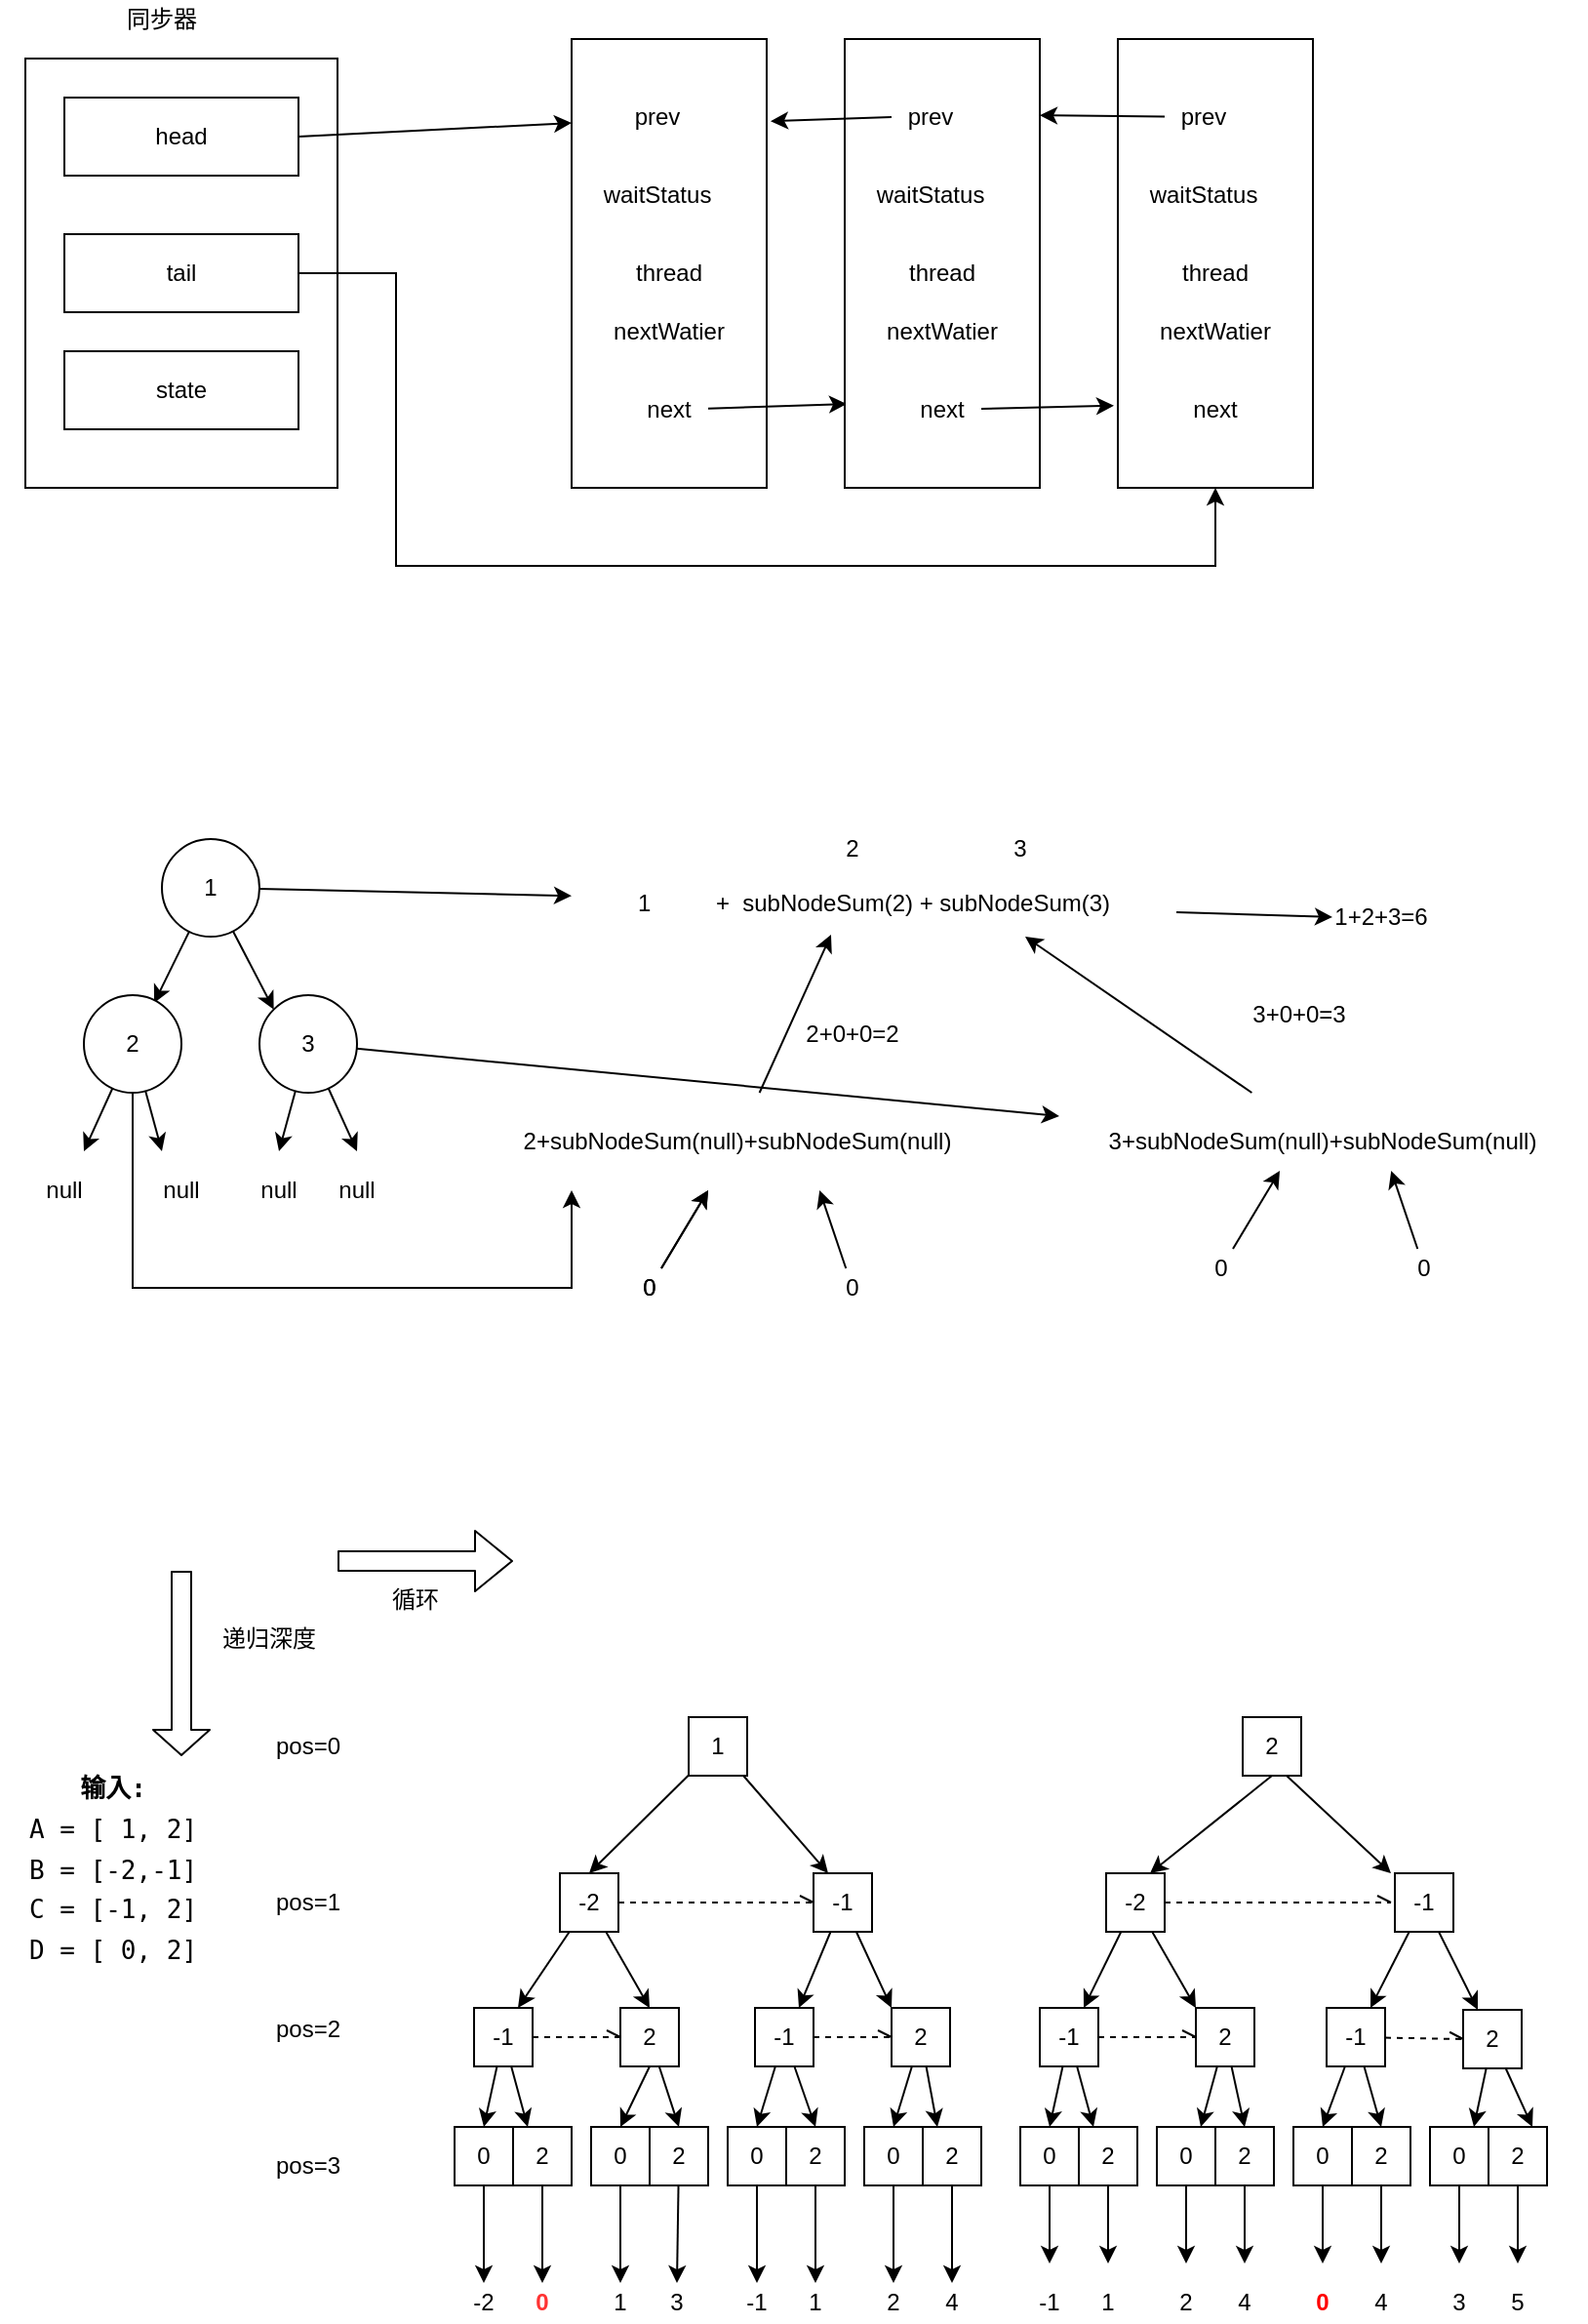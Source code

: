 <mxfile version="13.10.0" type="github">
  <diagram id="7eF5f-5wSSZ6lIxdxpgN" name="第 1 页">
    <mxGraphModel dx="852" dy="404" grid="1" gridSize="10" guides="1" tooltips="1" connect="1" arrows="1" fold="1" page="1" pageScale="1" pageWidth="827" pageHeight="1169" math="0" shadow="0">
      <root>
        <mxCell id="0" />
        <mxCell id="1" parent="0" />
        <mxCell id="zd9pnpthOWyxjNE9amug-1" value="" style="rounded=0;whiteSpace=wrap;html=1;" vertex="1" parent="1">
          <mxGeometry x="90" y="170" width="160" height="220" as="geometry" />
        </mxCell>
        <mxCell id="zd9pnpthOWyxjNE9amug-26" style="rounded=0;orthogonalLoop=1;jettySize=auto;html=1;exitX=1;exitY=0.5;exitDx=0;exitDy=0;entryX=0;entryY=0.187;entryDx=0;entryDy=0;entryPerimeter=0;" edge="1" parent="1" source="zd9pnpthOWyxjNE9amug-2" target="zd9pnpthOWyxjNE9amug-6">
          <mxGeometry relative="1" as="geometry" />
        </mxCell>
        <mxCell id="zd9pnpthOWyxjNE9amug-2" value="head" style="rounded=0;whiteSpace=wrap;html=1;" vertex="1" parent="1">
          <mxGeometry x="110" y="190" width="120" height="40" as="geometry" />
        </mxCell>
        <mxCell id="zd9pnpthOWyxjNE9amug-33" style="edgeStyle=orthogonalEdgeStyle;rounded=0;orthogonalLoop=1;jettySize=auto;html=1;entryX=0.5;entryY=1;entryDx=0;entryDy=0;" edge="1" parent="1" source="zd9pnpthOWyxjNE9amug-3" target="zd9pnpthOWyxjNE9amug-19">
          <mxGeometry relative="1" as="geometry">
            <Array as="points">
              <mxPoint x="280" y="280" />
              <mxPoint x="280" y="430" />
              <mxPoint x="700" y="430" />
            </Array>
          </mxGeometry>
        </mxCell>
        <mxCell id="zd9pnpthOWyxjNE9amug-3" value="tail" style="rounded=0;whiteSpace=wrap;html=1;" vertex="1" parent="1">
          <mxGeometry x="110" y="260" width="120" height="40" as="geometry" />
        </mxCell>
        <mxCell id="zd9pnpthOWyxjNE9amug-4" value="state" style="rounded=0;whiteSpace=wrap;html=1;" vertex="1" parent="1">
          <mxGeometry x="110" y="320" width="120" height="40" as="geometry" />
        </mxCell>
        <mxCell id="zd9pnpthOWyxjNE9amug-5" value="同步器" style="text;html=1;strokeColor=none;fillColor=none;align=center;verticalAlign=middle;whiteSpace=wrap;rounded=0;" vertex="1" parent="1">
          <mxGeometry x="140" y="140" width="40" height="20" as="geometry" />
        </mxCell>
        <mxCell id="zd9pnpthOWyxjNE9amug-6" value="" style="rounded=0;whiteSpace=wrap;html=1;" vertex="1" parent="1">
          <mxGeometry x="370" y="160" width="100" height="230" as="geometry" />
        </mxCell>
        <mxCell id="zd9pnpthOWyxjNE9amug-7" value="prev" style="text;html=1;strokeColor=none;fillColor=none;align=center;verticalAlign=middle;whiteSpace=wrap;rounded=0;" vertex="1" parent="1">
          <mxGeometry x="394" y="190" width="40" height="20" as="geometry" />
        </mxCell>
        <mxCell id="zd9pnpthOWyxjNE9amug-8" value="waitStatus" style="text;html=1;strokeColor=none;fillColor=none;align=center;verticalAlign=middle;whiteSpace=wrap;rounded=0;" vertex="1" parent="1">
          <mxGeometry x="394" y="230" width="40" height="20" as="geometry" />
        </mxCell>
        <mxCell id="zd9pnpthOWyxjNE9amug-9" value="thread" style="text;html=1;strokeColor=none;fillColor=none;align=center;verticalAlign=middle;whiteSpace=wrap;rounded=0;" vertex="1" parent="1">
          <mxGeometry x="400" y="270" width="40" height="20" as="geometry" />
        </mxCell>
        <mxCell id="zd9pnpthOWyxjNE9amug-10" value="nextWatier" style="text;html=1;strokeColor=none;fillColor=none;align=center;verticalAlign=middle;whiteSpace=wrap;rounded=0;" vertex="1" parent="1">
          <mxGeometry x="400" y="300" width="40" height="20" as="geometry" />
        </mxCell>
        <mxCell id="zd9pnpthOWyxjNE9amug-31" style="edgeStyle=none;rounded=0;orthogonalLoop=1;jettySize=auto;html=1;entryX=0.01;entryY=0.813;entryDx=0;entryDy=0;entryPerimeter=0;" edge="1" parent="1" source="zd9pnpthOWyxjNE9amug-11" target="zd9pnpthOWyxjNE9amug-13">
          <mxGeometry relative="1" as="geometry" />
        </mxCell>
        <mxCell id="zd9pnpthOWyxjNE9amug-11" value="next" style="text;html=1;strokeColor=none;fillColor=none;align=center;verticalAlign=middle;whiteSpace=wrap;rounded=0;" vertex="1" parent="1">
          <mxGeometry x="400" y="340" width="40" height="20" as="geometry" />
        </mxCell>
        <mxCell id="zd9pnpthOWyxjNE9amug-13" value="" style="rounded=0;whiteSpace=wrap;html=1;" vertex="1" parent="1">
          <mxGeometry x="510" y="160" width="100" height="230" as="geometry" />
        </mxCell>
        <mxCell id="zd9pnpthOWyxjNE9amug-29" style="edgeStyle=none;rounded=0;orthogonalLoop=1;jettySize=auto;html=1;exitX=0;exitY=0.5;exitDx=0;exitDy=0;entryX=1.02;entryY=0.183;entryDx=0;entryDy=0;entryPerimeter=0;" edge="1" parent="1" source="zd9pnpthOWyxjNE9amug-14" target="zd9pnpthOWyxjNE9amug-6">
          <mxGeometry relative="1" as="geometry" />
        </mxCell>
        <mxCell id="zd9pnpthOWyxjNE9amug-14" value="prev" style="text;html=1;strokeColor=none;fillColor=none;align=center;verticalAlign=middle;whiteSpace=wrap;rounded=0;" vertex="1" parent="1">
          <mxGeometry x="534" y="190" width="40" height="20" as="geometry" />
        </mxCell>
        <mxCell id="zd9pnpthOWyxjNE9amug-15" value="waitStatus" style="text;html=1;strokeColor=none;fillColor=none;align=center;verticalAlign=middle;whiteSpace=wrap;rounded=0;" vertex="1" parent="1">
          <mxGeometry x="534" y="230" width="40" height="20" as="geometry" />
        </mxCell>
        <mxCell id="zd9pnpthOWyxjNE9amug-16" value="thread" style="text;html=1;strokeColor=none;fillColor=none;align=center;verticalAlign=middle;whiteSpace=wrap;rounded=0;" vertex="1" parent="1">
          <mxGeometry x="540" y="270" width="40" height="20" as="geometry" />
        </mxCell>
        <mxCell id="zd9pnpthOWyxjNE9amug-17" value="nextWatier" style="text;html=1;strokeColor=none;fillColor=none;align=center;verticalAlign=middle;whiteSpace=wrap;rounded=0;" vertex="1" parent="1">
          <mxGeometry x="540" y="300" width="40" height="20" as="geometry" />
        </mxCell>
        <mxCell id="zd9pnpthOWyxjNE9amug-32" style="edgeStyle=none;rounded=0;orthogonalLoop=1;jettySize=auto;html=1;entryX=-0.02;entryY=0.817;entryDx=0;entryDy=0;entryPerimeter=0;" edge="1" parent="1" source="zd9pnpthOWyxjNE9amug-18" target="zd9pnpthOWyxjNE9amug-19">
          <mxGeometry relative="1" as="geometry" />
        </mxCell>
        <mxCell id="zd9pnpthOWyxjNE9amug-18" value="next" style="text;html=1;strokeColor=none;fillColor=none;align=center;verticalAlign=middle;whiteSpace=wrap;rounded=0;" vertex="1" parent="1">
          <mxGeometry x="540" y="340" width="40" height="20" as="geometry" />
        </mxCell>
        <mxCell id="zd9pnpthOWyxjNE9amug-19" value="" style="rounded=0;whiteSpace=wrap;html=1;" vertex="1" parent="1">
          <mxGeometry x="650" y="160" width="100" height="230" as="geometry" />
        </mxCell>
        <mxCell id="zd9pnpthOWyxjNE9amug-30" style="edgeStyle=none;rounded=0;orthogonalLoop=1;jettySize=auto;html=1;entryX=1;entryY=0.17;entryDx=0;entryDy=0;entryPerimeter=0;" edge="1" parent="1" source="zd9pnpthOWyxjNE9amug-20" target="zd9pnpthOWyxjNE9amug-13">
          <mxGeometry relative="1" as="geometry" />
        </mxCell>
        <mxCell id="zd9pnpthOWyxjNE9amug-20" value="prev" style="text;html=1;strokeColor=none;fillColor=none;align=center;verticalAlign=middle;whiteSpace=wrap;rounded=0;" vertex="1" parent="1">
          <mxGeometry x="674" y="190" width="40" height="20" as="geometry" />
        </mxCell>
        <mxCell id="zd9pnpthOWyxjNE9amug-21" value="waitStatus" style="text;html=1;strokeColor=none;fillColor=none;align=center;verticalAlign=middle;whiteSpace=wrap;rounded=0;" vertex="1" parent="1">
          <mxGeometry x="674" y="230" width="40" height="20" as="geometry" />
        </mxCell>
        <mxCell id="zd9pnpthOWyxjNE9amug-22" value="thread" style="text;html=1;strokeColor=none;fillColor=none;align=center;verticalAlign=middle;whiteSpace=wrap;rounded=0;" vertex="1" parent="1">
          <mxGeometry x="680" y="270" width="40" height="20" as="geometry" />
        </mxCell>
        <mxCell id="zd9pnpthOWyxjNE9amug-23" value="nextWatier" style="text;html=1;strokeColor=none;fillColor=none;align=center;verticalAlign=middle;whiteSpace=wrap;rounded=0;" vertex="1" parent="1">
          <mxGeometry x="680" y="300" width="40" height="20" as="geometry" />
        </mxCell>
        <mxCell id="zd9pnpthOWyxjNE9amug-24" value="next" style="text;html=1;strokeColor=none;fillColor=none;align=center;verticalAlign=middle;whiteSpace=wrap;rounded=0;" vertex="1" parent="1">
          <mxGeometry x="680" y="340" width="40" height="20" as="geometry" />
        </mxCell>
        <mxCell id="zd9pnpthOWyxjNE9amug-38" style="rounded=0;orthogonalLoop=1;jettySize=auto;html=1;entryX=0.72;entryY=0.08;entryDx=0;entryDy=0;entryPerimeter=0;" edge="1" parent="1" source="zd9pnpthOWyxjNE9amug-34" target="zd9pnpthOWyxjNE9amug-36">
          <mxGeometry relative="1" as="geometry" />
        </mxCell>
        <mxCell id="zd9pnpthOWyxjNE9amug-39" style="edgeStyle=none;rounded=0;orthogonalLoop=1;jettySize=auto;html=1;entryX=0;entryY=0;entryDx=0;entryDy=0;" edge="1" parent="1" source="zd9pnpthOWyxjNE9amug-34" target="zd9pnpthOWyxjNE9amug-37">
          <mxGeometry relative="1" as="geometry" />
        </mxCell>
        <mxCell id="zd9pnpthOWyxjNE9amug-78" style="edgeStyle=none;rounded=0;orthogonalLoop=1;jettySize=auto;html=1;" edge="1" parent="1" source="zd9pnpthOWyxjNE9amug-34" target="zd9pnpthOWyxjNE9amug-54">
          <mxGeometry relative="1" as="geometry" />
        </mxCell>
        <mxCell id="zd9pnpthOWyxjNE9amug-34" value="1" style="ellipse;whiteSpace=wrap;html=1;aspect=fixed;" vertex="1" parent="1">
          <mxGeometry x="160" y="570" width="50" height="50" as="geometry" />
        </mxCell>
        <mxCell id="zd9pnpthOWyxjNE9amug-44" style="edgeStyle=none;rounded=0;orthogonalLoop=1;jettySize=auto;html=1;" edge="1" parent="1" source="zd9pnpthOWyxjNE9amug-36">
          <mxGeometry relative="1" as="geometry">
            <mxPoint x="120" y="730" as="targetPoint" />
          </mxGeometry>
        </mxCell>
        <mxCell id="zd9pnpthOWyxjNE9amug-45" style="edgeStyle=none;rounded=0;orthogonalLoop=1;jettySize=auto;html=1;" edge="1" parent="1" source="zd9pnpthOWyxjNE9amug-36">
          <mxGeometry relative="1" as="geometry">
            <mxPoint x="160" y="730" as="targetPoint" />
          </mxGeometry>
        </mxCell>
        <mxCell id="zd9pnpthOWyxjNE9amug-81" style="edgeStyle=orthogonalEdgeStyle;rounded=0;orthogonalLoop=1;jettySize=auto;html=1;" edge="1" parent="1" source="zd9pnpthOWyxjNE9amug-36" target="zd9pnpthOWyxjNE9amug-55">
          <mxGeometry relative="1" as="geometry">
            <Array as="points">
              <mxPoint x="145" y="800" />
              <mxPoint x="370" y="800" />
            </Array>
          </mxGeometry>
        </mxCell>
        <mxCell id="zd9pnpthOWyxjNE9amug-36" value="2" style="ellipse;whiteSpace=wrap;html=1;aspect=fixed;" vertex="1" parent="1">
          <mxGeometry x="120" y="650" width="50" height="50" as="geometry" />
        </mxCell>
        <mxCell id="zd9pnpthOWyxjNE9amug-46" style="edgeStyle=none;rounded=0;orthogonalLoop=1;jettySize=auto;html=1;" edge="1" parent="1" source="zd9pnpthOWyxjNE9amug-37">
          <mxGeometry relative="1" as="geometry">
            <mxPoint x="220" y="730" as="targetPoint" />
          </mxGeometry>
        </mxCell>
        <mxCell id="zd9pnpthOWyxjNE9amug-47" style="edgeStyle=none;rounded=0;orthogonalLoop=1;jettySize=auto;html=1;" edge="1" parent="1" source="zd9pnpthOWyxjNE9amug-37">
          <mxGeometry relative="1" as="geometry">
            <mxPoint x="260" y="730" as="targetPoint" />
          </mxGeometry>
        </mxCell>
        <mxCell id="zd9pnpthOWyxjNE9amug-80" style="edgeStyle=none;rounded=0;orthogonalLoop=1;jettySize=auto;html=1;" edge="1" parent="1" source="zd9pnpthOWyxjNE9amug-37" target="zd9pnpthOWyxjNE9amug-58">
          <mxGeometry relative="1" as="geometry" />
        </mxCell>
        <mxCell id="zd9pnpthOWyxjNE9amug-37" value="3" style="ellipse;whiteSpace=wrap;html=1;aspect=fixed;" vertex="1" parent="1">
          <mxGeometry x="210" y="650" width="50" height="50" as="geometry" />
        </mxCell>
        <mxCell id="zd9pnpthOWyxjNE9amug-40" value="null" style="text;html=1;strokeColor=none;fillColor=none;align=center;verticalAlign=middle;whiteSpace=wrap;rounded=0;" vertex="1" parent="1">
          <mxGeometry x="90" y="740" width="40" height="20" as="geometry" />
        </mxCell>
        <mxCell id="zd9pnpthOWyxjNE9amug-41" value="null" style="text;html=1;strokeColor=none;fillColor=none;align=center;verticalAlign=middle;whiteSpace=wrap;rounded=0;" vertex="1" parent="1">
          <mxGeometry x="150" y="740" width="40" height="20" as="geometry" />
        </mxCell>
        <mxCell id="zd9pnpthOWyxjNE9amug-42" value="null" style="text;html=1;strokeColor=none;fillColor=none;align=center;verticalAlign=middle;whiteSpace=wrap;rounded=0;" vertex="1" parent="1">
          <mxGeometry x="200" y="740" width="40" height="20" as="geometry" />
        </mxCell>
        <mxCell id="zd9pnpthOWyxjNE9amug-43" value="null" style="text;html=1;strokeColor=none;fillColor=none;align=center;verticalAlign=middle;whiteSpace=wrap;rounded=0;" vertex="1" parent="1">
          <mxGeometry x="240" y="740" width="40" height="20" as="geometry" />
        </mxCell>
        <mxCell id="zd9pnpthOWyxjNE9amug-77" style="edgeStyle=none;rounded=0;orthogonalLoop=1;jettySize=auto;html=1;entryX=0;entryY=0.5;entryDx=0;entryDy=0;" edge="1" parent="1" source="zd9pnpthOWyxjNE9amug-54" target="zd9pnpthOWyxjNE9amug-76">
          <mxGeometry relative="1" as="geometry" />
        </mxCell>
        <mxCell id="zd9pnpthOWyxjNE9amug-54" value="1&amp;nbsp; &amp;nbsp; &amp;nbsp; &amp;nbsp; &amp;nbsp; +&amp;nbsp;&amp;nbsp;subNodeSum(2) + subNodeSum(3)" style="text;html=1;strokeColor=none;fillColor=none;align=center;verticalAlign=middle;whiteSpace=wrap;rounded=0;" vertex="1" parent="1">
          <mxGeometry x="370" y="585" width="310" height="35" as="geometry" />
        </mxCell>
        <mxCell id="zd9pnpthOWyxjNE9amug-70" style="edgeStyle=none;rounded=0;orthogonalLoop=1;jettySize=auto;html=1;entryX=0.429;entryY=0.971;entryDx=0;entryDy=0;entryPerimeter=0;" edge="1" parent="1" source="zd9pnpthOWyxjNE9amug-55" target="zd9pnpthOWyxjNE9amug-54">
          <mxGeometry relative="1" as="geometry" />
        </mxCell>
        <mxCell id="zd9pnpthOWyxjNE9amug-55" value="2+subNodeSum(null)+subNodeSum(null)" style="text;html=1;strokeColor=none;fillColor=none;align=center;verticalAlign=middle;whiteSpace=wrap;rounded=0;" vertex="1" parent="1">
          <mxGeometry x="320" y="700" width="270" height="50" as="geometry" />
        </mxCell>
        <mxCell id="zd9pnpthOWyxjNE9amug-61" style="edgeStyle=none;rounded=0;orthogonalLoop=1;jettySize=auto;html=1;" edge="1" parent="1" source="zd9pnpthOWyxjNE9amug-56" target="zd9pnpthOWyxjNE9amug-55">
          <mxGeometry relative="1" as="geometry" />
        </mxCell>
        <mxCell id="zd9pnpthOWyxjNE9amug-56" value="0" style="text;html=1;strokeColor=none;fillColor=none;align=center;verticalAlign=middle;whiteSpace=wrap;rounded=0;" vertex="1" parent="1">
          <mxGeometry x="390" y="790" width="40" height="20" as="geometry" />
        </mxCell>
        <mxCell id="zd9pnpthOWyxjNE9amug-62" style="edgeStyle=none;rounded=0;orthogonalLoop=1;jettySize=auto;html=1;entryX=0.656;entryY=1;entryDx=0;entryDy=0;entryPerimeter=0;" edge="1" parent="1" source="zd9pnpthOWyxjNE9amug-57" target="zd9pnpthOWyxjNE9amug-55">
          <mxGeometry relative="1" as="geometry" />
        </mxCell>
        <mxCell id="zd9pnpthOWyxjNE9amug-57" value="0" style="text;html=1;strokeColor=none;fillColor=none;align=center;verticalAlign=middle;whiteSpace=wrap;rounded=0;" vertex="1" parent="1">
          <mxGeometry x="494" y="790" width="40" height="20" as="geometry" />
        </mxCell>
        <mxCell id="zd9pnpthOWyxjNE9amug-71" style="edgeStyle=none;rounded=0;orthogonalLoop=1;jettySize=auto;html=1;entryX=0.75;entryY=1;entryDx=0;entryDy=0;" edge="1" parent="1" source="zd9pnpthOWyxjNE9amug-58" target="zd9pnpthOWyxjNE9amug-54">
          <mxGeometry relative="1" as="geometry" />
        </mxCell>
        <mxCell id="zd9pnpthOWyxjNE9amug-58" value="3+subNodeSum(null)+subNodeSum(null)" style="text;html=1;strokeColor=none;fillColor=none;align=center;verticalAlign=middle;whiteSpace=wrap;rounded=0;" vertex="1" parent="1">
          <mxGeometry x="620" y="700" width="270" height="50" as="geometry" />
        </mxCell>
        <mxCell id="zd9pnpthOWyxjNE9amug-64" style="edgeStyle=none;rounded=0;orthogonalLoop=1;jettySize=auto;html=1;" edge="1" source="zd9pnpthOWyxjNE9amug-65" parent="1">
          <mxGeometry relative="1" as="geometry">
            <mxPoint x="440" y="750" as="targetPoint" />
          </mxGeometry>
        </mxCell>
        <mxCell id="zd9pnpthOWyxjNE9amug-65" value="0" style="text;html=1;strokeColor=none;fillColor=none;align=center;verticalAlign=middle;whiteSpace=wrap;rounded=0;" vertex="1" parent="1">
          <mxGeometry x="390" y="790" width="40" height="20" as="geometry" />
        </mxCell>
        <mxCell id="zd9pnpthOWyxjNE9amug-66" style="edgeStyle=none;rounded=0;orthogonalLoop=1;jettySize=auto;html=1;entryX=0.656;entryY=1;entryDx=0;entryDy=0;entryPerimeter=0;" edge="1" parent="1" source="zd9pnpthOWyxjNE9amug-67">
          <mxGeometry relative="1" as="geometry">
            <mxPoint x="790.12" y="740" as="targetPoint" />
          </mxGeometry>
        </mxCell>
        <mxCell id="zd9pnpthOWyxjNE9amug-67" value="0" style="text;html=1;strokeColor=none;fillColor=none;align=center;verticalAlign=middle;whiteSpace=wrap;rounded=0;" vertex="1" parent="1">
          <mxGeometry x="787" y="780" width="40" height="20" as="geometry" />
        </mxCell>
        <mxCell id="zd9pnpthOWyxjNE9amug-68" style="edgeStyle=none;rounded=0;orthogonalLoop=1;jettySize=auto;html=1;" edge="1" parent="1" source="zd9pnpthOWyxjNE9amug-69">
          <mxGeometry relative="1" as="geometry">
            <mxPoint x="733" y="740" as="targetPoint" />
          </mxGeometry>
        </mxCell>
        <mxCell id="zd9pnpthOWyxjNE9amug-69" value="0" style="text;html=1;strokeColor=none;fillColor=none;align=center;verticalAlign=middle;whiteSpace=wrap;rounded=0;" vertex="1" parent="1">
          <mxGeometry x="683" y="780" width="40" height="20" as="geometry" />
        </mxCell>
        <mxCell id="zd9pnpthOWyxjNE9amug-72" value="2+0+0=2" style="text;html=1;strokeColor=none;fillColor=none;align=center;verticalAlign=middle;whiteSpace=wrap;rounded=0;" vertex="1" parent="1">
          <mxGeometry x="494" y="660" width="40" height="20" as="geometry" />
        </mxCell>
        <mxCell id="zd9pnpthOWyxjNE9amug-73" value="3+0+0=3" style="text;html=1;strokeColor=none;fillColor=none;align=center;verticalAlign=middle;whiteSpace=wrap;rounded=0;" vertex="1" parent="1">
          <mxGeometry x="723" y="650" width="40" height="20" as="geometry" />
        </mxCell>
        <mxCell id="zd9pnpthOWyxjNE9amug-74" value="2" style="text;html=1;strokeColor=none;fillColor=none;align=center;verticalAlign=middle;whiteSpace=wrap;rounded=0;" vertex="1" parent="1">
          <mxGeometry x="494" y="565" width="40" height="20" as="geometry" />
        </mxCell>
        <mxCell id="zd9pnpthOWyxjNE9amug-75" value="3" style="text;html=1;strokeColor=none;fillColor=none;align=center;verticalAlign=middle;whiteSpace=wrap;rounded=0;" vertex="1" parent="1">
          <mxGeometry x="580" y="565" width="40" height="20" as="geometry" />
        </mxCell>
        <mxCell id="zd9pnpthOWyxjNE9amug-76" value="1+2+3=6" style="text;html=1;strokeColor=none;fillColor=none;align=center;verticalAlign=middle;whiteSpace=wrap;rounded=0;" vertex="1" parent="1">
          <mxGeometry x="760" y="600" width="50" height="20" as="geometry" />
        </mxCell>
        <mxCell id="zd9pnpthOWyxjNE9amug-128" style="rounded=0;orthogonalLoop=1;jettySize=auto;html=1;entryX=0.5;entryY=0;entryDx=0;entryDy=0;" edge="1" parent="1" source="zd9pnpthOWyxjNE9amug-82" target="zd9pnpthOWyxjNE9amug-85">
          <mxGeometry relative="1" as="geometry" />
        </mxCell>
        <mxCell id="zd9pnpthOWyxjNE9amug-164" style="edgeStyle=none;rounded=0;orthogonalLoop=1;jettySize=auto;html=1;entryX=0.25;entryY=0;entryDx=0;entryDy=0;" edge="1" parent="1" source="zd9pnpthOWyxjNE9amug-82" target="zd9pnpthOWyxjNE9amug-87">
          <mxGeometry relative="1" as="geometry" />
        </mxCell>
        <mxCell id="zd9pnpthOWyxjNE9amug-82" value="1" style="rounded=0;whiteSpace=wrap;html=1;" vertex="1" parent="1">
          <mxGeometry x="430" y="1020" width="30" height="30" as="geometry" />
        </mxCell>
        <mxCell id="zd9pnpthOWyxjNE9amug-183" style="edgeStyle=none;rounded=0;orthogonalLoop=1;jettySize=auto;html=1;entryX=0.75;entryY=0;entryDx=0;entryDy=0;" edge="1" parent="1" source="zd9pnpthOWyxjNE9amug-83" target="zd9pnpthOWyxjNE9amug-111">
          <mxGeometry relative="1" as="geometry" />
        </mxCell>
        <mxCell id="zd9pnpthOWyxjNE9amug-184" style="edgeStyle=none;rounded=0;orthogonalLoop=1;jettySize=auto;html=1;entryX=0.5;entryY=0;entryDx=0;entryDy=0;" edge="1" parent="1" source="zd9pnpthOWyxjNE9amug-83" target="zd9pnpthOWyxjNE9amug-112">
          <mxGeometry relative="1" as="geometry" />
        </mxCell>
        <mxCell id="zd9pnpthOWyxjNE9amug-83" value="2" style="rounded=0;whiteSpace=wrap;html=1;" vertex="1" parent="1">
          <mxGeometry x="690" y="1169" width="30" height="30" as="geometry" />
        </mxCell>
        <mxCell id="zd9pnpthOWyxjNE9amug-84" value="&lt;pre style=&quot;box-sizing: border-box ; font-size: 13px ; font-family: , &amp;#34;consolas&amp;#34; , &amp;#34;liberation mono&amp;#34; , &amp;#34;menlo&amp;#34; , &amp;#34;courier&amp;#34; , monospace ; margin-top: 0px ; margin-bottom: 1em ; overflow: auto ; background: rgba(, 0.04) ; padding: 10px 15px ; color: rgba(, 1) ; line-height: 1.6 ; border-radius: 3px&quot;&gt;&lt;span style=&quot;box-sizing: border-box ; font-weight: bolder&quot;&gt;输入:&lt;/span&gt;&lt;br/&gt;A = [ 1, 2]&lt;br/&gt;B = [-2,-1]&lt;br/&gt;C = [-1, 2]&lt;br/&gt;D = [ 0, 2]&lt;/pre&gt;" style="text;html=1;strokeColor=none;fillColor=none;align=center;verticalAlign=middle;whiteSpace=wrap;rounded=0;" vertex="1" parent="1">
          <mxGeometry x="80" y="1060" width="110" height="90" as="geometry" />
        </mxCell>
        <mxCell id="zd9pnpthOWyxjNE9amug-129" style="edgeStyle=none;rounded=0;orthogonalLoop=1;jettySize=auto;html=1;entryX=0.75;entryY=0;entryDx=0;entryDy=0;" edge="1" parent="1" source="zd9pnpthOWyxjNE9amug-85" target="zd9pnpthOWyxjNE9amug-94">
          <mxGeometry relative="1" as="geometry" />
        </mxCell>
        <mxCell id="zd9pnpthOWyxjNE9amug-130" style="edgeStyle=none;rounded=0;orthogonalLoop=1;jettySize=auto;html=1;entryX=0.5;entryY=0;entryDx=0;entryDy=0;" edge="1" parent="1" source="zd9pnpthOWyxjNE9amug-85" target="zd9pnpthOWyxjNE9amug-93">
          <mxGeometry relative="1" as="geometry" />
        </mxCell>
        <mxCell id="zd9pnpthOWyxjNE9amug-201" style="edgeStyle=none;rounded=0;orthogonalLoop=1;jettySize=auto;html=1;entryX=0;entryY=0.5;entryDx=0;entryDy=0;dashed=1;endArrow=openAsync;endFill=0;" edge="1" parent="1" source="zd9pnpthOWyxjNE9amug-85" target="zd9pnpthOWyxjNE9amug-87">
          <mxGeometry relative="1" as="geometry" />
        </mxCell>
        <mxCell id="zd9pnpthOWyxjNE9amug-85" value="-2" style="rounded=0;whiteSpace=wrap;html=1;" vertex="1" parent="1">
          <mxGeometry x="364" y="1100" width="30" height="30" as="geometry" />
        </mxCell>
        <mxCell id="zd9pnpthOWyxjNE9amug-181" style="edgeStyle=none;rounded=0;orthogonalLoop=1;jettySize=auto;html=1;entryX=0.5;entryY=0;entryDx=0;entryDy=0;" edge="1" parent="1" source="zd9pnpthOWyxjNE9amug-86" target="zd9pnpthOWyxjNE9amug-113">
          <mxGeometry relative="1" as="geometry" />
        </mxCell>
        <mxCell id="zd9pnpthOWyxjNE9amug-182" style="edgeStyle=none;rounded=0;orthogonalLoop=1;jettySize=auto;html=1;entryX=0.25;entryY=0;entryDx=0;entryDy=0;" edge="1" parent="1" source="zd9pnpthOWyxjNE9amug-86" target="zd9pnpthOWyxjNE9amug-114">
          <mxGeometry relative="1" as="geometry" />
        </mxCell>
        <mxCell id="zd9pnpthOWyxjNE9amug-205" style="edgeStyle=none;rounded=0;orthogonalLoop=1;jettySize=auto;html=1;entryX=0;entryY=0.5;entryDx=0;entryDy=0;dashed=1;endArrow=openAsync;endFill=0;" edge="1" parent="1" source="zd9pnpthOWyxjNE9amug-86" target="zd9pnpthOWyxjNE9amug-83">
          <mxGeometry relative="1" as="geometry" />
        </mxCell>
        <mxCell id="zd9pnpthOWyxjNE9amug-86" value="-1" style="rounded=0;whiteSpace=wrap;html=1;" vertex="1" parent="1">
          <mxGeometry x="610" y="1169" width="30" height="30" as="geometry" />
        </mxCell>
        <mxCell id="zd9pnpthOWyxjNE9amug-165" style="edgeStyle=none;rounded=0;orthogonalLoop=1;jettySize=auto;html=1;entryX=0.75;entryY=0;entryDx=0;entryDy=0;" edge="1" parent="1" source="zd9pnpthOWyxjNE9amug-87" target="zd9pnpthOWyxjNE9amug-89">
          <mxGeometry relative="1" as="geometry" />
        </mxCell>
        <mxCell id="zd9pnpthOWyxjNE9amug-166" style="edgeStyle=none;rounded=0;orthogonalLoop=1;jettySize=auto;html=1;entryX=0;entryY=0;entryDx=0;entryDy=0;" edge="1" parent="1" source="zd9pnpthOWyxjNE9amug-87" target="zd9pnpthOWyxjNE9amug-90">
          <mxGeometry relative="1" as="geometry" />
        </mxCell>
        <mxCell id="zd9pnpthOWyxjNE9amug-87" value="-1" style="rounded=0;whiteSpace=wrap;html=1;" vertex="1" parent="1">
          <mxGeometry x="494" y="1100" width="30" height="30" as="geometry" />
        </mxCell>
        <mxCell id="zd9pnpthOWyxjNE9amug-177" style="edgeStyle=none;rounded=0;orthogonalLoop=1;jettySize=auto;html=1;entryX=0.75;entryY=0;entryDx=0;entryDy=0;exitX=0.5;exitY=1;exitDx=0;exitDy=0;" edge="1" parent="1" source="zd9pnpthOWyxjNE9amug-88" target="zd9pnpthOWyxjNE9amug-126">
          <mxGeometry relative="1" as="geometry" />
        </mxCell>
        <mxCell id="zd9pnpthOWyxjNE9amug-178" style="edgeStyle=none;rounded=0;orthogonalLoop=1;jettySize=auto;html=1;exitX=0.75;exitY=1;exitDx=0;exitDy=0;" edge="1" parent="1" source="zd9pnpthOWyxjNE9amug-88">
          <mxGeometry relative="1" as="geometry">
            <mxPoint x="790" y="1100" as="targetPoint" />
          </mxGeometry>
        </mxCell>
        <mxCell id="zd9pnpthOWyxjNE9amug-88" value="2" style="rounded=0;whiteSpace=wrap;html=1;" vertex="1" parent="1">
          <mxGeometry x="714" y="1020" width="30" height="30" as="geometry" />
        </mxCell>
        <mxCell id="zd9pnpthOWyxjNE9amug-167" style="edgeStyle=none;rounded=0;orthogonalLoop=1;jettySize=auto;html=1;entryX=0.5;entryY=0;entryDx=0;entryDy=0;" edge="1" parent="1" source="zd9pnpthOWyxjNE9amug-89" target="zd9pnpthOWyxjNE9amug-117">
          <mxGeometry relative="1" as="geometry" />
        </mxCell>
        <mxCell id="zd9pnpthOWyxjNE9amug-168" style="edgeStyle=none;rounded=0;orthogonalLoop=1;jettySize=auto;html=1;entryX=0.5;entryY=0;entryDx=0;entryDy=0;" edge="1" parent="1" source="zd9pnpthOWyxjNE9amug-89" target="zd9pnpthOWyxjNE9amug-118">
          <mxGeometry relative="1" as="geometry" />
        </mxCell>
        <mxCell id="zd9pnpthOWyxjNE9amug-203" style="edgeStyle=none;rounded=0;orthogonalLoop=1;jettySize=auto;html=1;entryX=0;entryY=0.5;entryDx=0;entryDy=0;dashed=1;endArrow=openAsync;endFill=0;" edge="1" parent="1" source="zd9pnpthOWyxjNE9amug-89" target="zd9pnpthOWyxjNE9amug-90">
          <mxGeometry relative="1" as="geometry" />
        </mxCell>
        <mxCell id="zd9pnpthOWyxjNE9amug-89" value="-1" style="rounded=0;whiteSpace=wrap;html=1;" vertex="1" parent="1">
          <mxGeometry x="464" y="1169" width="30" height="30" as="geometry" />
        </mxCell>
        <mxCell id="zd9pnpthOWyxjNE9amug-169" style="edgeStyle=none;rounded=0;orthogonalLoop=1;jettySize=auto;html=1;entryX=0.5;entryY=0;entryDx=0;entryDy=0;" edge="1" parent="1" source="zd9pnpthOWyxjNE9amug-90" target="zd9pnpthOWyxjNE9amug-115">
          <mxGeometry relative="1" as="geometry" />
        </mxCell>
        <mxCell id="zd9pnpthOWyxjNE9amug-170" style="edgeStyle=none;rounded=0;orthogonalLoop=1;jettySize=auto;html=1;entryX=0.25;entryY=0;entryDx=0;entryDy=0;" edge="1" parent="1" source="zd9pnpthOWyxjNE9amug-90" target="zd9pnpthOWyxjNE9amug-116">
          <mxGeometry relative="1" as="geometry" />
        </mxCell>
        <mxCell id="zd9pnpthOWyxjNE9amug-90" value="2" style="rounded=0;whiteSpace=wrap;html=1;" vertex="1" parent="1">
          <mxGeometry x="534" y="1169" width="30" height="30" as="geometry" />
        </mxCell>
        <mxCell id="zd9pnpthOWyxjNE9amug-199" style="edgeStyle=none;rounded=0;orthogonalLoop=1;jettySize=auto;html=1;" edge="1" parent="1" source="zd9pnpthOWyxjNE9amug-91">
          <mxGeometry relative="1" as="geometry">
            <mxPoint x="825" y="1300" as="targetPoint" />
          </mxGeometry>
        </mxCell>
        <mxCell id="zd9pnpthOWyxjNE9amug-91" value="0" style="rounded=0;whiteSpace=wrap;html=1;" vertex="1" parent="1">
          <mxGeometry x="810" y="1230" width="30" height="30" as="geometry" />
        </mxCell>
        <mxCell id="zd9pnpthOWyxjNE9amug-200" style="edgeStyle=none;rounded=0;orthogonalLoop=1;jettySize=auto;html=1;" edge="1" parent="1" source="zd9pnpthOWyxjNE9amug-92">
          <mxGeometry relative="1" as="geometry">
            <mxPoint x="855" y="1300" as="targetPoint" />
          </mxGeometry>
        </mxCell>
        <mxCell id="zd9pnpthOWyxjNE9amug-92" value="2" style="rounded=0;whiteSpace=wrap;html=1;" vertex="1" parent="1">
          <mxGeometry x="840" y="1230" width="30" height="30" as="geometry" />
        </mxCell>
        <mxCell id="zd9pnpthOWyxjNE9amug-159" style="edgeStyle=none;rounded=0;orthogonalLoop=1;jettySize=auto;html=1;exitX=0.5;exitY=1;exitDx=0;exitDy=0;entryX=0.5;entryY=0;entryDx=0;entryDy=0;" edge="1" parent="1" source="zd9pnpthOWyxjNE9amug-93" target="zd9pnpthOWyxjNE9amug-119">
          <mxGeometry relative="1" as="geometry" />
        </mxCell>
        <mxCell id="zd9pnpthOWyxjNE9amug-160" style="edgeStyle=none;rounded=0;orthogonalLoop=1;jettySize=auto;html=1;entryX=0.5;entryY=0;entryDx=0;entryDy=0;" edge="1" parent="1" source="zd9pnpthOWyxjNE9amug-93" target="zd9pnpthOWyxjNE9amug-120">
          <mxGeometry relative="1" as="geometry" />
        </mxCell>
        <mxCell id="zd9pnpthOWyxjNE9amug-93" value="2" style="rounded=0;whiteSpace=wrap;html=1;" vertex="1" parent="1">
          <mxGeometry x="395" y="1169" width="30" height="30" as="geometry" />
        </mxCell>
        <mxCell id="zd9pnpthOWyxjNE9amug-131" style="edgeStyle=none;rounded=0;orthogonalLoop=1;jettySize=auto;html=1;entryX=0.5;entryY=0;entryDx=0;entryDy=0;" edge="1" parent="1" source="zd9pnpthOWyxjNE9amug-94" target="zd9pnpthOWyxjNE9amug-121">
          <mxGeometry relative="1" as="geometry" />
        </mxCell>
        <mxCell id="zd9pnpthOWyxjNE9amug-132" style="edgeStyle=none;rounded=0;orthogonalLoop=1;jettySize=auto;html=1;entryX=0.25;entryY=0;entryDx=0;entryDy=0;" edge="1" parent="1" source="zd9pnpthOWyxjNE9amug-94" target="zd9pnpthOWyxjNE9amug-122">
          <mxGeometry relative="1" as="geometry" />
        </mxCell>
        <mxCell id="zd9pnpthOWyxjNE9amug-202" style="edgeStyle=none;rounded=0;orthogonalLoop=1;jettySize=auto;html=1;entryX=0;entryY=0.5;entryDx=0;entryDy=0;dashed=1;endArrow=openAsync;endFill=0;" edge="1" parent="1" source="zd9pnpthOWyxjNE9amug-94" target="zd9pnpthOWyxjNE9amug-93">
          <mxGeometry relative="1" as="geometry" />
        </mxCell>
        <mxCell id="zd9pnpthOWyxjNE9amug-94" value="-1" style="rounded=0;whiteSpace=wrap;html=1;" vertex="1" parent="1">
          <mxGeometry x="320" y="1169" width="30" height="30" as="geometry" />
        </mxCell>
        <mxCell id="zd9pnpthOWyxjNE9amug-197" style="edgeStyle=none;rounded=0;orthogonalLoop=1;jettySize=auto;html=1;" edge="1" parent="1" source="zd9pnpthOWyxjNE9amug-109">
          <mxGeometry relative="1" as="geometry">
            <mxPoint x="755" y="1300" as="targetPoint" />
          </mxGeometry>
        </mxCell>
        <mxCell id="zd9pnpthOWyxjNE9amug-109" value="0" style="rounded=0;whiteSpace=wrap;html=1;" vertex="1" parent="1">
          <mxGeometry x="740" y="1230" width="30" height="30" as="geometry" />
        </mxCell>
        <mxCell id="zd9pnpthOWyxjNE9amug-198" style="edgeStyle=none;rounded=0;orthogonalLoop=1;jettySize=auto;html=1;exitX=0.5;exitY=1;exitDx=0;exitDy=0;" edge="1" parent="1" source="zd9pnpthOWyxjNE9amug-110">
          <mxGeometry relative="1" as="geometry">
            <mxPoint x="785" y="1300" as="targetPoint" />
          </mxGeometry>
        </mxCell>
        <mxCell id="zd9pnpthOWyxjNE9amug-110" value="2" style="rounded=0;whiteSpace=wrap;html=1;" vertex="1" parent="1">
          <mxGeometry x="770" y="1230" width="30" height="30" as="geometry" />
        </mxCell>
        <mxCell id="zd9pnpthOWyxjNE9amug-195" style="edgeStyle=none;rounded=0;orthogonalLoop=1;jettySize=auto;html=1;" edge="1" parent="1" source="zd9pnpthOWyxjNE9amug-111">
          <mxGeometry relative="1" as="geometry">
            <mxPoint x="685" y="1300" as="targetPoint" />
          </mxGeometry>
        </mxCell>
        <mxCell id="zd9pnpthOWyxjNE9amug-111" value="0" style="rounded=0;whiteSpace=wrap;html=1;" vertex="1" parent="1">
          <mxGeometry x="670" y="1230" width="30" height="30" as="geometry" />
        </mxCell>
        <mxCell id="zd9pnpthOWyxjNE9amug-196" style="edgeStyle=none;rounded=0;orthogonalLoop=1;jettySize=auto;html=1;" edge="1" parent="1" source="zd9pnpthOWyxjNE9amug-112">
          <mxGeometry relative="1" as="geometry">
            <mxPoint x="715" y="1300" as="targetPoint" />
          </mxGeometry>
        </mxCell>
        <mxCell id="zd9pnpthOWyxjNE9amug-112" value="2" style="rounded=0;whiteSpace=wrap;html=1;" vertex="1" parent="1">
          <mxGeometry x="700" y="1230" width="30" height="30" as="geometry" />
        </mxCell>
        <mxCell id="zd9pnpthOWyxjNE9amug-193" style="edgeStyle=none;rounded=0;orthogonalLoop=1;jettySize=auto;html=1;" edge="1" parent="1" source="zd9pnpthOWyxjNE9amug-113">
          <mxGeometry relative="1" as="geometry">
            <mxPoint x="615" y="1300" as="targetPoint" />
          </mxGeometry>
        </mxCell>
        <mxCell id="zd9pnpthOWyxjNE9amug-113" value="0" style="rounded=0;whiteSpace=wrap;html=1;" vertex="1" parent="1">
          <mxGeometry x="600" y="1230" width="30" height="30" as="geometry" />
        </mxCell>
        <mxCell id="zd9pnpthOWyxjNE9amug-194" style="edgeStyle=none;rounded=0;orthogonalLoop=1;jettySize=auto;html=1;" edge="1" parent="1" source="zd9pnpthOWyxjNE9amug-114">
          <mxGeometry relative="1" as="geometry">
            <mxPoint x="645" y="1300" as="targetPoint" />
          </mxGeometry>
        </mxCell>
        <mxCell id="zd9pnpthOWyxjNE9amug-114" value="2" style="rounded=0;whiteSpace=wrap;html=1;" vertex="1" parent="1">
          <mxGeometry x="630" y="1230" width="30" height="30" as="geometry" />
        </mxCell>
        <mxCell id="zd9pnpthOWyxjNE9amug-174" style="edgeStyle=none;rounded=0;orthogonalLoop=1;jettySize=auto;html=1;exitX=0.5;exitY=1;exitDx=0;exitDy=0;entryX=0.5;entryY=0;entryDx=0;entryDy=0;" edge="1" parent="1" source="zd9pnpthOWyxjNE9amug-115" target="zd9pnpthOWyxjNE9amug-148">
          <mxGeometry relative="1" as="geometry" />
        </mxCell>
        <mxCell id="zd9pnpthOWyxjNE9amug-115" value="0" style="rounded=0;whiteSpace=wrap;html=1;" vertex="1" parent="1">
          <mxGeometry x="520" y="1230" width="30" height="30" as="geometry" />
        </mxCell>
        <mxCell id="zd9pnpthOWyxjNE9amug-175" style="edgeStyle=none;rounded=0;orthogonalLoop=1;jettySize=auto;html=1;entryX=0.5;entryY=0;entryDx=0;entryDy=0;" edge="1" parent="1" source="zd9pnpthOWyxjNE9amug-116" target="zd9pnpthOWyxjNE9amug-149">
          <mxGeometry relative="1" as="geometry">
            <mxPoint x="570" y="1300" as="targetPoint" />
          </mxGeometry>
        </mxCell>
        <mxCell id="zd9pnpthOWyxjNE9amug-116" value="2" style="rounded=0;whiteSpace=wrap;html=1;" vertex="1" parent="1">
          <mxGeometry x="550" y="1230" width="30" height="30" as="geometry" />
        </mxCell>
        <mxCell id="zd9pnpthOWyxjNE9amug-173" style="edgeStyle=none;rounded=0;orthogonalLoop=1;jettySize=auto;html=1;entryX=0.5;entryY=0;entryDx=0;entryDy=0;" edge="1" parent="1" source="zd9pnpthOWyxjNE9amug-117" target="zd9pnpthOWyxjNE9amug-146">
          <mxGeometry relative="1" as="geometry" />
        </mxCell>
        <mxCell id="zd9pnpthOWyxjNE9amug-117" value="0" style="rounded=0;whiteSpace=wrap;html=1;" vertex="1" parent="1">
          <mxGeometry x="450" y="1230" width="30" height="30" as="geometry" />
        </mxCell>
        <mxCell id="zd9pnpthOWyxjNE9amug-172" style="edgeStyle=none;rounded=0;orthogonalLoop=1;jettySize=auto;html=1;entryX=0.5;entryY=0;entryDx=0;entryDy=0;entryPerimeter=0;" edge="1" parent="1" source="zd9pnpthOWyxjNE9amug-118" target="zd9pnpthOWyxjNE9amug-192">
          <mxGeometry relative="1" as="geometry">
            <mxPoint x="495" y="1300" as="targetPoint" />
          </mxGeometry>
        </mxCell>
        <mxCell id="zd9pnpthOWyxjNE9amug-118" value="2" style="rounded=0;whiteSpace=wrap;html=1;" vertex="1" parent="1">
          <mxGeometry x="480" y="1230" width="30" height="30" as="geometry" />
        </mxCell>
        <mxCell id="zd9pnpthOWyxjNE9amug-161" style="edgeStyle=none;rounded=0;orthogonalLoop=1;jettySize=auto;html=1;entryX=0.5;entryY=0;entryDx=0;entryDy=0;" edge="1" parent="1" source="zd9pnpthOWyxjNE9amug-119" target="zd9pnpthOWyxjNE9amug-144">
          <mxGeometry relative="1" as="geometry">
            <mxPoint x="395" y="1290" as="targetPoint" />
          </mxGeometry>
        </mxCell>
        <mxCell id="zd9pnpthOWyxjNE9amug-119" value="0" style="rounded=0;whiteSpace=wrap;html=1;" vertex="1" parent="1">
          <mxGeometry x="380" y="1230" width="30" height="30" as="geometry" />
        </mxCell>
        <mxCell id="zd9pnpthOWyxjNE9amug-162" style="edgeStyle=none;rounded=0;orthogonalLoop=1;jettySize=auto;html=1;entryX=0.5;entryY=0;entryDx=0;entryDy=0;" edge="1" parent="1" source="zd9pnpthOWyxjNE9amug-120" target="zd9pnpthOWyxjNE9amug-145">
          <mxGeometry relative="1" as="geometry">
            <mxPoint x="425" y="1290" as="targetPoint" />
          </mxGeometry>
        </mxCell>
        <mxCell id="zd9pnpthOWyxjNE9amug-120" value="2" style="rounded=0;whiteSpace=wrap;html=1;" vertex="1" parent="1">
          <mxGeometry x="410" y="1230" width="30" height="30" as="geometry" />
        </mxCell>
        <mxCell id="zd9pnpthOWyxjNE9amug-141" style="edgeStyle=none;rounded=0;orthogonalLoop=1;jettySize=auto;html=1;entryX=0.5;entryY=0;entryDx=0;entryDy=0;" edge="1" parent="1" source="zd9pnpthOWyxjNE9amug-121" target="zd9pnpthOWyxjNE9amug-142">
          <mxGeometry relative="1" as="geometry">
            <mxPoint x="325" y="1290" as="targetPoint" />
          </mxGeometry>
        </mxCell>
        <mxCell id="zd9pnpthOWyxjNE9amug-121" value="0" style="rounded=0;whiteSpace=wrap;html=1;" vertex="1" parent="1">
          <mxGeometry x="310" y="1230" width="30" height="30" as="geometry" />
        </mxCell>
        <mxCell id="zd9pnpthOWyxjNE9amug-158" style="edgeStyle=none;rounded=0;orthogonalLoop=1;jettySize=auto;html=1;exitX=0.5;exitY=1;exitDx=0;exitDy=0;entryX=0.5;entryY=0;entryDx=0;entryDy=0;" edge="1" parent="1" source="zd9pnpthOWyxjNE9amug-122" target="zd9pnpthOWyxjNE9amug-143">
          <mxGeometry relative="1" as="geometry">
            <mxPoint x="355" y="1290" as="targetPoint" />
          </mxGeometry>
        </mxCell>
        <mxCell id="zd9pnpthOWyxjNE9amug-122" value="2" style="rounded=0;whiteSpace=wrap;html=1;" vertex="1" parent="1">
          <mxGeometry x="340" y="1230" width="30" height="30" as="geometry" />
        </mxCell>
        <mxCell id="zd9pnpthOWyxjNE9amug-187" style="edgeStyle=none;rounded=0;orthogonalLoop=1;jettySize=auto;html=1;entryX=0.5;entryY=0;entryDx=0;entryDy=0;" edge="1" parent="1" source="zd9pnpthOWyxjNE9amug-124" target="zd9pnpthOWyxjNE9amug-109">
          <mxGeometry relative="1" as="geometry" />
        </mxCell>
        <mxCell id="zd9pnpthOWyxjNE9amug-188" style="edgeStyle=none;rounded=0;orthogonalLoop=1;jettySize=auto;html=1;entryX=0.5;entryY=0;entryDx=0;entryDy=0;" edge="1" parent="1" source="zd9pnpthOWyxjNE9amug-124" target="zd9pnpthOWyxjNE9amug-110">
          <mxGeometry relative="1" as="geometry" />
        </mxCell>
        <mxCell id="zd9pnpthOWyxjNE9amug-206" style="edgeStyle=none;rounded=0;orthogonalLoop=1;jettySize=auto;html=1;entryX=0;entryY=0.5;entryDx=0;entryDy=0;dashed=1;endArrow=openAsync;endFill=0;" edge="1" parent="1" source="zd9pnpthOWyxjNE9amug-124" target="zd9pnpthOWyxjNE9amug-125">
          <mxGeometry relative="1" as="geometry" />
        </mxCell>
        <mxCell id="zd9pnpthOWyxjNE9amug-124" value="-1" style="rounded=0;whiteSpace=wrap;html=1;" vertex="1" parent="1">
          <mxGeometry x="757" y="1169" width="30" height="30" as="geometry" />
        </mxCell>
        <mxCell id="zd9pnpthOWyxjNE9amug-189" style="edgeStyle=none;rounded=0;orthogonalLoop=1;jettySize=auto;html=1;entryX=0.75;entryY=0;entryDx=0;entryDy=0;" edge="1" parent="1" source="zd9pnpthOWyxjNE9amug-125" target="zd9pnpthOWyxjNE9amug-91">
          <mxGeometry relative="1" as="geometry" />
        </mxCell>
        <mxCell id="zd9pnpthOWyxjNE9amug-190" style="edgeStyle=none;rounded=0;orthogonalLoop=1;jettySize=auto;html=1;entryX=0.75;entryY=0;entryDx=0;entryDy=0;" edge="1" parent="1" source="zd9pnpthOWyxjNE9amug-125" target="zd9pnpthOWyxjNE9amug-92">
          <mxGeometry relative="1" as="geometry" />
        </mxCell>
        <mxCell id="zd9pnpthOWyxjNE9amug-125" value="2" style="rounded=0;whiteSpace=wrap;html=1;" vertex="1" parent="1">
          <mxGeometry x="827" y="1170" width="30" height="30" as="geometry" />
        </mxCell>
        <mxCell id="zd9pnpthOWyxjNE9amug-179" style="edgeStyle=none;rounded=0;orthogonalLoop=1;jettySize=auto;html=1;entryX=0.75;entryY=0;entryDx=0;entryDy=0;" edge="1" parent="1" source="zd9pnpthOWyxjNE9amug-126" target="zd9pnpthOWyxjNE9amug-86">
          <mxGeometry relative="1" as="geometry" />
        </mxCell>
        <mxCell id="zd9pnpthOWyxjNE9amug-180" style="edgeStyle=none;rounded=0;orthogonalLoop=1;jettySize=auto;html=1;entryX=0;entryY=0;entryDx=0;entryDy=0;" edge="1" parent="1" source="zd9pnpthOWyxjNE9amug-126" target="zd9pnpthOWyxjNE9amug-83">
          <mxGeometry relative="1" as="geometry" />
        </mxCell>
        <mxCell id="zd9pnpthOWyxjNE9amug-204" style="edgeStyle=none;rounded=0;orthogonalLoop=1;jettySize=auto;html=1;dashed=1;endArrow=openAsync;endFill=0;" edge="1" parent="1" source="zd9pnpthOWyxjNE9amug-126">
          <mxGeometry relative="1" as="geometry">
            <mxPoint x="790" y="1115" as="targetPoint" />
          </mxGeometry>
        </mxCell>
        <mxCell id="zd9pnpthOWyxjNE9amug-126" value="-2" style="rounded=0;whiteSpace=wrap;html=1;" vertex="1" parent="1">
          <mxGeometry x="644" y="1100" width="30" height="30" as="geometry" />
        </mxCell>
        <mxCell id="zd9pnpthOWyxjNE9amug-185" style="edgeStyle=none;rounded=0;orthogonalLoop=1;jettySize=auto;html=1;entryX=0.75;entryY=0;entryDx=0;entryDy=0;" edge="1" parent="1" source="zd9pnpthOWyxjNE9amug-127" target="zd9pnpthOWyxjNE9amug-124">
          <mxGeometry relative="1" as="geometry" />
        </mxCell>
        <mxCell id="zd9pnpthOWyxjNE9amug-186" style="edgeStyle=none;rounded=0;orthogonalLoop=1;jettySize=auto;html=1;entryX=0.25;entryY=0;entryDx=0;entryDy=0;" edge="1" parent="1" source="zd9pnpthOWyxjNE9amug-127" target="zd9pnpthOWyxjNE9amug-125">
          <mxGeometry relative="1" as="geometry" />
        </mxCell>
        <mxCell id="zd9pnpthOWyxjNE9amug-127" value="-1" style="rounded=0;whiteSpace=wrap;html=1;" vertex="1" parent="1">
          <mxGeometry x="792" y="1100" width="30" height="30" as="geometry" />
        </mxCell>
        <mxCell id="zd9pnpthOWyxjNE9amug-133" value="pos=0" style="text;html=1;strokeColor=none;fillColor=none;align=center;verticalAlign=middle;whiteSpace=wrap;rounded=0;" vertex="1" parent="1">
          <mxGeometry x="215" y="1025" width="40" height="20" as="geometry" />
        </mxCell>
        <mxCell id="zd9pnpthOWyxjNE9amug-134" value="pos=1" style="text;html=1;strokeColor=none;fillColor=none;align=center;verticalAlign=middle;whiteSpace=wrap;rounded=0;" vertex="1" parent="1">
          <mxGeometry x="215" y="1105" width="40" height="20" as="geometry" />
        </mxCell>
        <mxCell id="zd9pnpthOWyxjNE9amug-135" value="pos=2" style="text;html=1;strokeColor=none;fillColor=none;align=center;verticalAlign=middle;whiteSpace=wrap;rounded=0;" vertex="1" parent="1">
          <mxGeometry x="215" y="1170" width="40" height="20" as="geometry" />
        </mxCell>
        <mxCell id="zd9pnpthOWyxjNE9amug-136" value="pos=3" style="text;html=1;strokeColor=none;fillColor=none;align=center;verticalAlign=middle;whiteSpace=wrap;rounded=0;" vertex="1" parent="1">
          <mxGeometry x="215" y="1240" width="40" height="20" as="geometry" />
        </mxCell>
        <mxCell id="zd9pnpthOWyxjNE9amug-137" value="" style="shape=flexArrow;endArrow=classic;html=1;endWidth=18;endSize=4;" edge="1" parent="1">
          <mxGeometry width="50" height="50" relative="1" as="geometry">
            <mxPoint x="170" y="945" as="sourcePoint" />
            <mxPoint x="170" y="1040" as="targetPoint" />
          </mxGeometry>
        </mxCell>
        <mxCell id="zd9pnpthOWyxjNE9amug-138" value="递归深度" style="text;html=1;strokeColor=none;fillColor=none;align=center;verticalAlign=middle;whiteSpace=wrap;rounded=0;" vertex="1" parent="1">
          <mxGeometry x="190" y="970" width="50" height="20" as="geometry" />
        </mxCell>
        <mxCell id="zd9pnpthOWyxjNE9amug-139" value="" style="shape=flexArrow;endArrow=classic;html=1;" edge="1" parent="1">
          <mxGeometry width="50" height="50" relative="1" as="geometry">
            <mxPoint x="250" y="940" as="sourcePoint" />
            <mxPoint x="340" y="940" as="targetPoint" />
          </mxGeometry>
        </mxCell>
        <mxCell id="zd9pnpthOWyxjNE9amug-140" value="循环" style="text;html=1;strokeColor=none;fillColor=none;align=center;verticalAlign=middle;whiteSpace=wrap;rounded=0;" vertex="1" parent="1">
          <mxGeometry x="270" y="950" width="40" height="20" as="geometry" />
        </mxCell>
        <mxCell id="zd9pnpthOWyxjNE9amug-142" value="-2" style="text;html=1;strokeColor=none;fillColor=none;align=center;verticalAlign=middle;whiteSpace=wrap;rounded=0;" vertex="1" parent="1">
          <mxGeometry x="310" y="1310" width="30" height="20" as="geometry" />
        </mxCell>
        <mxCell id="zd9pnpthOWyxjNE9amug-143" value="&lt;b&gt;&lt;font color=&quot;#ff3333&quot;&gt;0&lt;/font&gt;&lt;/b&gt;" style="text;html=1;strokeColor=none;fillColor=none;align=center;verticalAlign=middle;whiteSpace=wrap;rounded=0;" vertex="1" parent="1">
          <mxGeometry x="340" y="1310" width="30" height="20" as="geometry" />
        </mxCell>
        <mxCell id="zd9pnpthOWyxjNE9amug-144" value="1" style="text;html=1;strokeColor=none;fillColor=none;align=center;verticalAlign=middle;whiteSpace=wrap;rounded=0;" vertex="1" parent="1">
          <mxGeometry x="380" y="1310" width="30" height="20" as="geometry" />
        </mxCell>
        <mxCell id="zd9pnpthOWyxjNE9amug-145" value="3" style="text;html=1;strokeColor=none;fillColor=none;align=center;verticalAlign=middle;whiteSpace=wrap;rounded=0;" vertex="1" parent="1">
          <mxGeometry x="409" y="1310" width="30" height="20" as="geometry" />
        </mxCell>
        <mxCell id="zd9pnpthOWyxjNE9amug-146" value="-1" style="text;html=1;strokeColor=none;fillColor=none;align=center;verticalAlign=middle;whiteSpace=wrap;rounded=0;" vertex="1" parent="1">
          <mxGeometry x="450" y="1310" width="30" height="20" as="geometry" />
        </mxCell>
        <mxCell id="zd9pnpthOWyxjNE9amug-148" value="2" style="text;html=1;strokeColor=none;fillColor=none;align=center;verticalAlign=middle;whiteSpace=wrap;rounded=0;" vertex="1" parent="1">
          <mxGeometry x="520" y="1310" width="30" height="20" as="geometry" />
        </mxCell>
        <mxCell id="zd9pnpthOWyxjNE9amug-149" value="4" style="text;html=1;strokeColor=none;fillColor=none;align=center;verticalAlign=middle;whiteSpace=wrap;rounded=0;" vertex="1" parent="1">
          <mxGeometry x="550" y="1310" width="30" height="20" as="geometry" />
        </mxCell>
        <mxCell id="zd9pnpthOWyxjNE9amug-150" value="-1" style="text;html=1;strokeColor=none;fillColor=none;align=center;verticalAlign=middle;whiteSpace=wrap;rounded=0;" vertex="1" parent="1">
          <mxGeometry x="600" y="1310" width="30" height="20" as="geometry" />
        </mxCell>
        <mxCell id="zd9pnpthOWyxjNE9amug-151" value="1" style="text;html=1;strokeColor=none;fillColor=none;align=center;verticalAlign=middle;whiteSpace=wrap;rounded=0;" vertex="1" parent="1">
          <mxGeometry x="630" y="1310" width="30" height="20" as="geometry" />
        </mxCell>
        <mxCell id="zd9pnpthOWyxjNE9amug-152" value="2" style="text;html=1;strokeColor=none;fillColor=none;align=center;verticalAlign=middle;whiteSpace=wrap;rounded=0;" vertex="1" parent="1">
          <mxGeometry x="670" y="1310" width="30" height="20" as="geometry" />
        </mxCell>
        <mxCell id="zd9pnpthOWyxjNE9amug-153" value="4" style="text;html=1;strokeColor=none;fillColor=none;align=center;verticalAlign=middle;whiteSpace=wrap;rounded=0;" vertex="1" parent="1">
          <mxGeometry x="700" y="1310" width="30" height="20" as="geometry" />
        </mxCell>
        <mxCell id="zd9pnpthOWyxjNE9amug-154" value="&lt;b&gt;&lt;font color=&quot;#ff0000&quot;&gt;0&lt;/font&gt;&lt;/b&gt;" style="text;html=1;strokeColor=none;fillColor=none;align=center;verticalAlign=middle;whiteSpace=wrap;rounded=0;" vertex="1" parent="1">
          <mxGeometry x="740" y="1310" width="30" height="20" as="geometry" />
        </mxCell>
        <mxCell id="zd9pnpthOWyxjNE9amug-155" value="4" style="text;html=1;strokeColor=none;fillColor=none;align=center;verticalAlign=middle;whiteSpace=wrap;rounded=0;" vertex="1" parent="1">
          <mxGeometry x="770" y="1310" width="30" height="20" as="geometry" />
        </mxCell>
        <mxCell id="zd9pnpthOWyxjNE9amug-156" value="3" style="text;html=1;strokeColor=none;fillColor=none;align=center;verticalAlign=middle;whiteSpace=wrap;rounded=0;" vertex="1" parent="1">
          <mxGeometry x="810" y="1310" width="30" height="20" as="geometry" />
        </mxCell>
        <mxCell id="zd9pnpthOWyxjNE9amug-157" value="5" style="text;html=1;strokeColor=none;fillColor=none;align=center;verticalAlign=middle;whiteSpace=wrap;rounded=0;" vertex="1" parent="1">
          <mxGeometry x="840" y="1310" width="30" height="20" as="geometry" />
        </mxCell>
        <mxCell id="zd9pnpthOWyxjNE9amug-192" value="1" style="text;html=1;strokeColor=none;fillColor=none;align=center;verticalAlign=middle;whiteSpace=wrap;rounded=0;" vertex="1" parent="1">
          <mxGeometry x="480" y="1310" width="30" height="20" as="geometry" />
        </mxCell>
      </root>
    </mxGraphModel>
  </diagram>
</mxfile>
